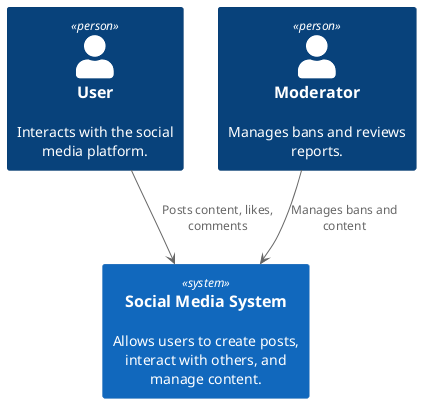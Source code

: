 @startuml
!include <C4/C4_Context>

Person(user, "User", "Interacts with the social media platform.")
Person(moderator, "Moderator", "Manages bans and reviews reports.")

System(socialMedia, "Social Media System", "Allows users to create posts, interact with others, and manage content.")

' Relationships
user -down-> socialMedia : "Posts content, likes, comments"
moderator -down-> socialMedia : "Manages bans and content"

@enduml
